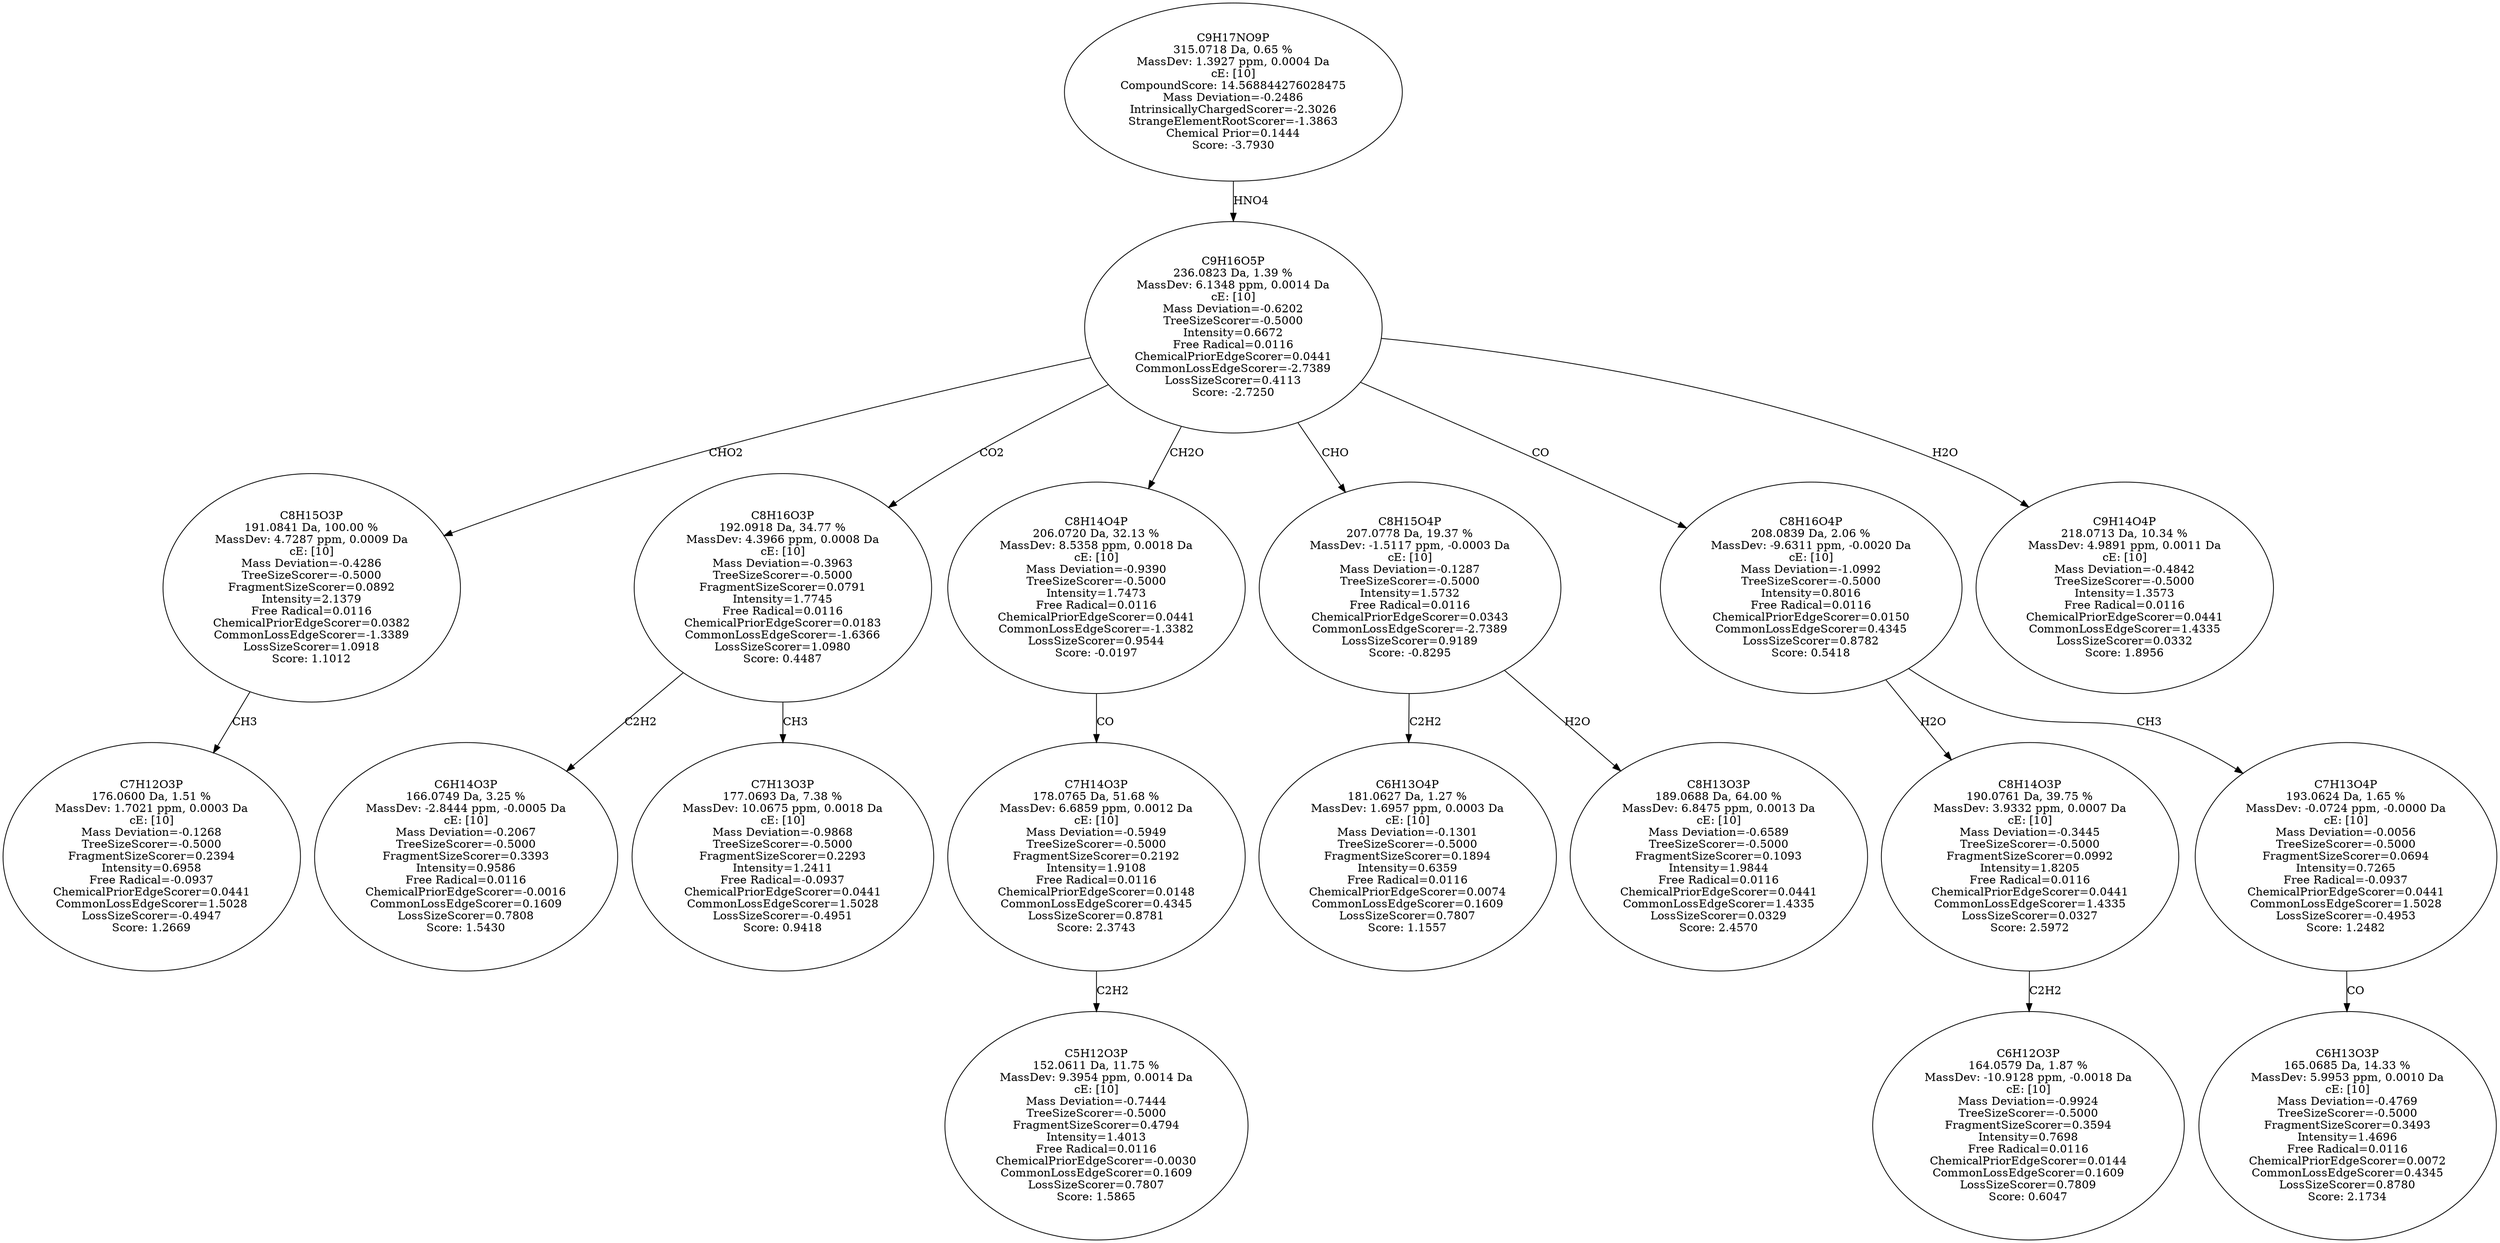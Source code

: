 strict digraph {
v1 [label="C7H12O3P\n176.0600 Da, 1.51 %\nMassDev: 1.7021 ppm, 0.0003 Da\ncE: [10]\nMass Deviation=-0.1268\nTreeSizeScorer=-0.5000\nFragmentSizeScorer=0.2394\nIntensity=0.6958\nFree Radical=-0.0937\nChemicalPriorEdgeScorer=0.0441\nCommonLossEdgeScorer=1.5028\nLossSizeScorer=-0.4947\nScore: 1.2669"];
v2 [label="C8H15O3P\n191.0841 Da, 100.00 %\nMassDev: 4.7287 ppm, 0.0009 Da\ncE: [10]\nMass Deviation=-0.4286\nTreeSizeScorer=-0.5000\nFragmentSizeScorer=0.0892\nIntensity=2.1379\nFree Radical=0.0116\nChemicalPriorEdgeScorer=0.0382\nCommonLossEdgeScorer=-1.3389\nLossSizeScorer=1.0918\nScore: 1.1012"];
v3 [label="C6H14O3P\n166.0749 Da, 3.25 %\nMassDev: -2.8444 ppm, -0.0005 Da\ncE: [10]\nMass Deviation=-0.2067\nTreeSizeScorer=-0.5000\nFragmentSizeScorer=0.3393\nIntensity=0.9586\nFree Radical=0.0116\nChemicalPriorEdgeScorer=-0.0016\nCommonLossEdgeScorer=0.1609\nLossSizeScorer=0.7808\nScore: 1.5430"];
v4 [label="C7H13O3P\n177.0693 Da, 7.38 %\nMassDev: 10.0675 ppm, 0.0018 Da\ncE: [10]\nMass Deviation=-0.9868\nTreeSizeScorer=-0.5000\nFragmentSizeScorer=0.2293\nIntensity=1.2411\nFree Radical=-0.0937\nChemicalPriorEdgeScorer=0.0441\nCommonLossEdgeScorer=1.5028\nLossSizeScorer=-0.4951\nScore: 0.9418"];
v5 [label="C8H16O3P\n192.0918 Da, 34.77 %\nMassDev: 4.3966 ppm, 0.0008 Da\ncE: [10]\nMass Deviation=-0.3963\nTreeSizeScorer=-0.5000\nFragmentSizeScorer=0.0791\nIntensity=1.7745\nFree Radical=0.0116\nChemicalPriorEdgeScorer=0.0183\nCommonLossEdgeScorer=-1.6366\nLossSizeScorer=1.0980\nScore: 0.4487"];
v6 [label="C5H12O3P\n152.0611 Da, 11.75 %\nMassDev: 9.3954 ppm, 0.0014 Da\ncE: [10]\nMass Deviation=-0.7444\nTreeSizeScorer=-0.5000\nFragmentSizeScorer=0.4794\nIntensity=1.4013\nFree Radical=0.0116\nChemicalPriorEdgeScorer=-0.0030\nCommonLossEdgeScorer=0.1609\nLossSizeScorer=0.7807\nScore: 1.5865"];
v7 [label="C7H14O3P\n178.0765 Da, 51.68 %\nMassDev: 6.6859 ppm, 0.0012 Da\ncE: [10]\nMass Deviation=-0.5949\nTreeSizeScorer=-0.5000\nFragmentSizeScorer=0.2192\nIntensity=1.9108\nFree Radical=0.0116\nChemicalPriorEdgeScorer=0.0148\nCommonLossEdgeScorer=0.4345\nLossSizeScorer=0.8781\nScore: 2.3743"];
v8 [label="C8H14O4P\n206.0720 Da, 32.13 %\nMassDev: 8.5358 ppm, 0.0018 Da\ncE: [10]\nMass Deviation=-0.9390\nTreeSizeScorer=-0.5000\nIntensity=1.7473\nFree Radical=0.0116\nChemicalPriorEdgeScorer=0.0441\nCommonLossEdgeScorer=-1.3382\nLossSizeScorer=0.9544\nScore: -0.0197"];
v9 [label="C6H13O4P\n181.0627 Da, 1.27 %\nMassDev: 1.6957 ppm, 0.0003 Da\ncE: [10]\nMass Deviation=-0.1301\nTreeSizeScorer=-0.5000\nFragmentSizeScorer=0.1894\nIntensity=0.6359\nFree Radical=0.0116\nChemicalPriorEdgeScorer=0.0074\nCommonLossEdgeScorer=0.1609\nLossSizeScorer=0.7807\nScore: 1.1557"];
v10 [label="C8H13O3P\n189.0688 Da, 64.00 %\nMassDev: 6.8475 ppm, 0.0013 Da\ncE: [10]\nMass Deviation=-0.6589\nTreeSizeScorer=-0.5000\nFragmentSizeScorer=0.1093\nIntensity=1.9844\nFree Radical=0.0116\nChemicalPriorEdgeScorer=0.0441\nCommonLossEdgeScorer=1.4335\nLossSizeScorer=0.0329\nScore: 2.4570"];
v11 [label="C8H15O4P\n207.0778 Da, 19.37 %\nMassDev: -1.5117 ppm, -0.0003 Da\ncE: [10]\nMass Deviation=-0.1287\nTreeSizeScorer=-0.5000\nIntensity=1.5732\nFree Radical=0.0116\nChemicalPriorEdgeScorer=0.0343\nCommonLossEdgeScorer=-2.7389\nLossSizeScorer=0.9189\nScore: -0.8295"];
v12 [label="C6H12O3P\n164.0579 Da, 1.87 %\nMassDev: -10.9128 ppm, -0.0018 Da\ncE: [10]\nMass Deviation=-0.9924\nTreeSizeScorer=-0.5000\nFragmentSizeScorer=0.3594\nIntensity=0.7698\nFree Radical=0.0116\nChemicalPriorEdgeScorer=0.0144\nCommonLossEdgeScorer=0.1609\nLossSizeScorer=0.7809\nScore: 0.6047"];
v13 [label="C8H14O3P\n190.0761 Da, 39.75 %\nMassDev: 3.9332 ppm, 0.0007 Da\ncE: [10]\nMass Deviation=-0.3445\nTreeSizeScorer=-0.5000\nFragmentSizeScorer=0.0992\nIntensity=1.8205\nFree Radical=0.0116\nChemicalPriorEdgeScorer=0.0441\nCommonLossEdgeScorer=1.4335\nLossSizeScorer=0.0327\nScore: 2.5972"];
v14 [label="C6H13O3P\n165.0685 Da, 14.33 %\nMassDev: 5.9953 ppm, 0.0010 Da\ncE: [10]\nMass Deviation=-0.4769\nTreeSizeScorer=-0.5000\nFragmentSizeScorer=0.3493\nIntensity=1.4696\nFree Radical=0.0116\nChemicalPriorEdgeScorer=0.0072\nCommonLossEdgeScorer=0.4345\nLossSizeScorer=0.8780\nScore: 2.1734"];
v15 [label="C7H13O4P\n193.0624 Da, 1.65 %\nMassDev: -0.0724 ppm, -0.0000 Da\ncE: [10]\nMass Deviation=-0.0056\nTreeSizeScorer=-0.5000\nFragmentSizeScorer=0.0694\nIntensity=0.7265\nFree Radical=-0.0937\nChemicalPriorEdgeScorer=0.0441\nCommonLossEdgeScorer=1.5028\nLossSizeScorer=-0.4953\nScore: 1.2482"];
v16 [label="C8H16O4P\n208.0839 Da, 2.06 %\nMassDev: -9.6311 ppm, -0.0020 Da\ncE: [10]\nMass Deviation=-1.0992\nTreeSizeScorer=-0.5000\nIntensity=0.8016\nFree Radical=0.0116\nChemicalPriorEdgeScorer=0.0150\nCommonLossEdgeScorer=0.4345\nLossSizeScorer=0.8782\nScore: 0.5418"];
v17 [label="C9H14O4P\n218.0713 Da, 10.34 %\nMassDev: 4.9891 ppm, 0.0011 Da\ncE: [10]\nMass Deviation=-0.4842\nTreeSizeScorer=-0.5000\nIntensity=1.3573\nFree Radical=0.0116\nChemicalPriorEdgeScorer=0.0441\nCommonLossEdgeScorer=1.4335\nLossSizeScorer=0.0332\nScore: 1.8956"];
v18 [label="C9H16O5P\n236.0823 Da, 1.39 %\nMassDev: 6.1348 ppm, 0.0014 Da\ncE: [10]\nMass Deviation=-0.6202\nTreeSizeScorer=-0.5000\nIntensity=0.6672\nFree Radical=0.0116\nChemicalPriorEdgeScorer=0.0441\nCommonLossEdgeScorer=-2.7389\nLossSizeScorer=0.4113\nScore: -2.7250"];
v19 [label="C9H17NO9P\n315.0718 Da, 0.65 %\nMassDev: 1.3927 ppm, 0.0004 Da\ncE: [10]\nCompoundScore: 14.568844276028475\nMass Deviation=-0.2486\nIntrinsicallyChargedScorer=-2.3026\nStrangeElementRootScorer=-1.3863\nChemical Prior=0.1444\nScore: -3.7930"];
v2 -> v1 [label="CH3"];
v18 -> v2 [label="CHO2"];
v5 -> v3 [label="C2H2"];
v5 -> v4 [label="CH3"];
v18 -> v5 [label="CO2"];
v7 -> v6 [label="C2H2"];
v8 -> v7 [label="CO"];
v18 -> v8 [label="CH2O"];
v11 -> v9 [label="C2H2"];
v11 -> v10 [label="H2O"];
v18 -> v11 [label="CHO"];
v13 -> v12 [label="C2H2"];
v16 -> v13 [label="H2O"];
v15 -> v14 [label="CO"];
v16 -> v15 [label="CH3"];
v18 -> v16 [label="CO"];
v18 -> v17 [label="H2O"];
v19 -> v18 [label="HNO4"];
}
